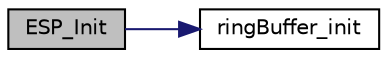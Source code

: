digraph "ESP_Init"
{
 // LATEX_PDF_SIZE
  edge [fontname="Helvetica",fontsize="10",labelfontname="Helvetica",labelfontsize="10"];
  node [fontname="Helvetica",fontsize="10",shape=record];
  rankdir="LR";
  Node1 [label="ESP_Init",height=0.2,width=0.4,color="black", fillcolor="grey75", style="filled", fontcolor="black",tooltip="Initializing the ESP."];
  Node1 -> Node2 [color="midnightblue",fontsize="10",style="solid",fontname="Helvetica"];
  Node2 [label="ringBuffer_init",height=0.2,width=0.4,color="black", fillcolor="white", style="filled",URL="$ring__buffer_8c.html#abb5cf81d33607fe6b1308df1ea02b942",tooltip="Initialize the ring buffer."];
}
